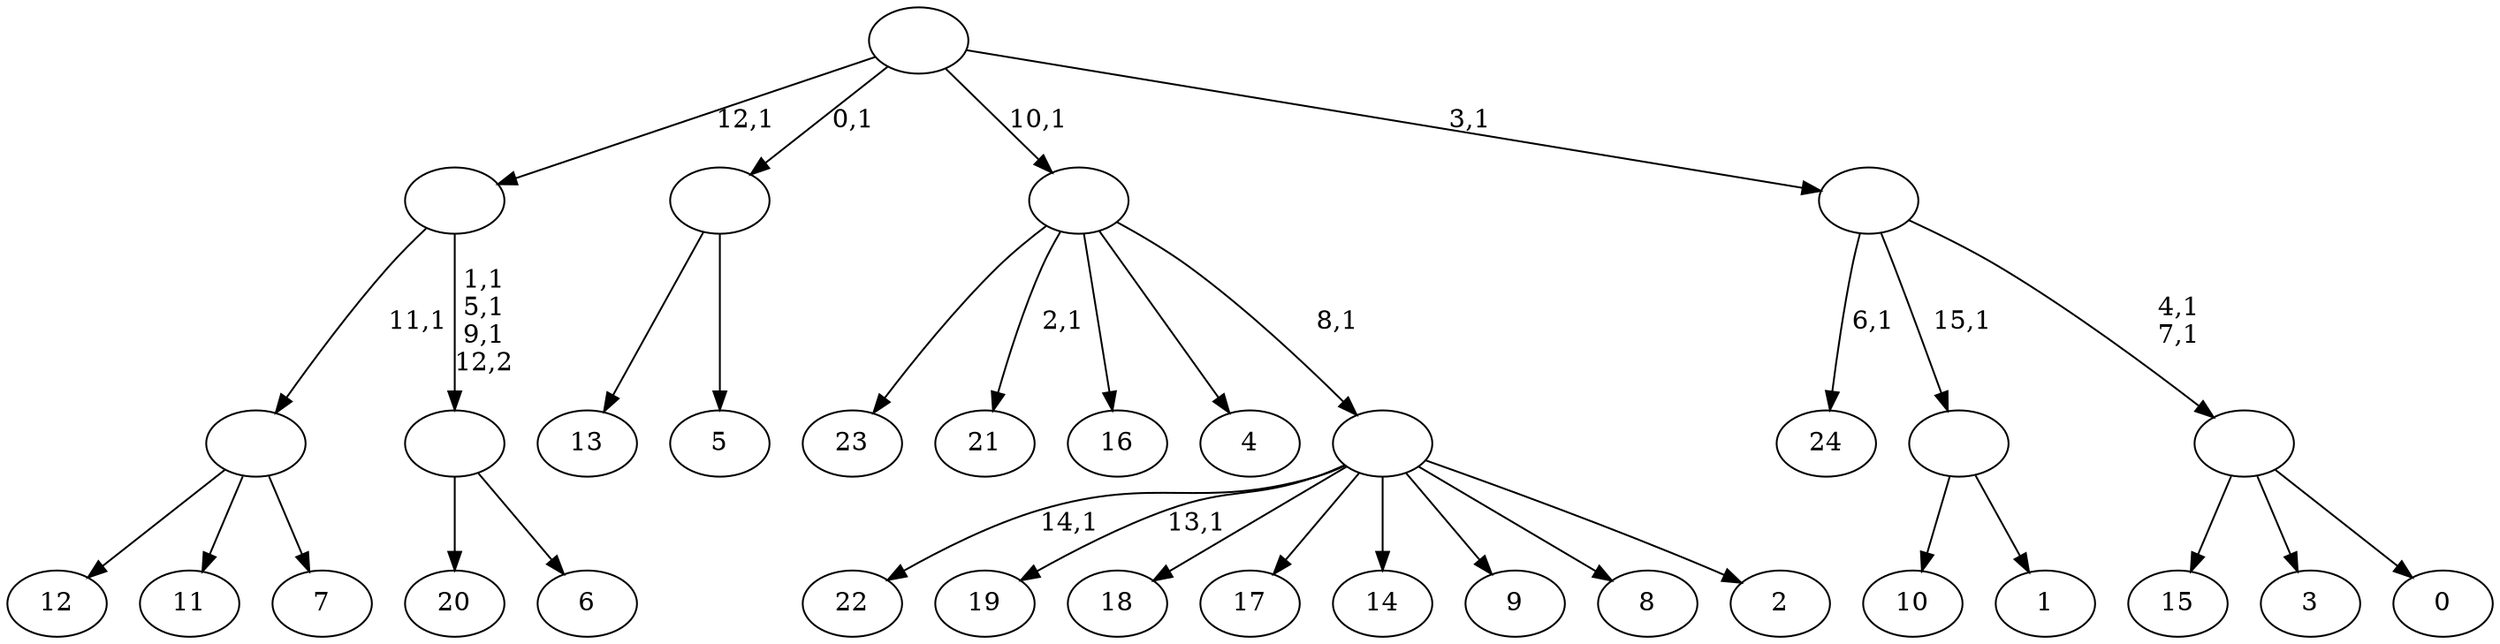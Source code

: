 digraph T {
	41 [label="24"]
	39 [label="23"]
	38 [label="22"]
	36 [label="21"]
	34 [label="20"]
	33 [label="19"]
	31 [label="18"]
	30 [label="17"]
	29 [label="16"]
	28 [label="15"]
	27 [label="14"]
	26 [label="13"]
	25 [label="12"]
	24 [label="11"]
	23 [label="10"]
	22 [label="9"]
	21 [label="8"]
	20 [label="7"]
	19 [label=""]
	18 [label="6"]
	17 [label=""]
	14 [label=""]
	13 [label="5"]
	12 [label=""]
	11 [label="4"]
	10 [label="3"]
	9 [label="2"]
	8 [label=""]
	7 [label=""]
	6 [label="1"]
	5 [label=""]
	4 [label="0"]
	3 [label=""]
	1 [label=""]
	0 [label=""]
	19 -> 25 [label=""]
	19 -> 24 [label=""]
	19 -> 20 [label=""]
	17 -> 34 [label=""]
	17 -> 18 [label=""]
	14 -> 17 [label="1,1\n5,1\n9,1\n12,2"]
	14 -> 19 [label="11,1"]
	12 -> 26 [label=""]
	12 -> 13 [label=""]
	8 -> 33 [label="13,1"]
	8 -> 38 [label="14,1"]
	8 -> 31 [label=""]
	8 -> 30 [label=""]
	8 -> 27 [label=""]
	8 -> 22 [label=""]
	8 -> 21 [label=""]
	8 -> 9 [label=""]
	7 -> 36 [label="2,1"]
	7 -> 39 [label=""]
	7 -> 29 [label=""]
	7 -> 11 [label=""]
	7 -> 8 [label="8,1"]
	5 -> 23 [label=""]
	5 -> 6 [label=""]
	3 -> 28 [label=""]
	3 -> 10 [label=""]
	3 -> 4 [label=""]
	1 -> 3 [label="4,1\n7,1"]
	1 -> 41 [label="6,1"]
	1 -> 5 [label="15,1"]
	0 -> 14 [label="12,1"]
	0 -> 12 [label="0,1"]
	0 -> 7 [label="10,1"]
	0 -> 1 [label="3,1"]
}

